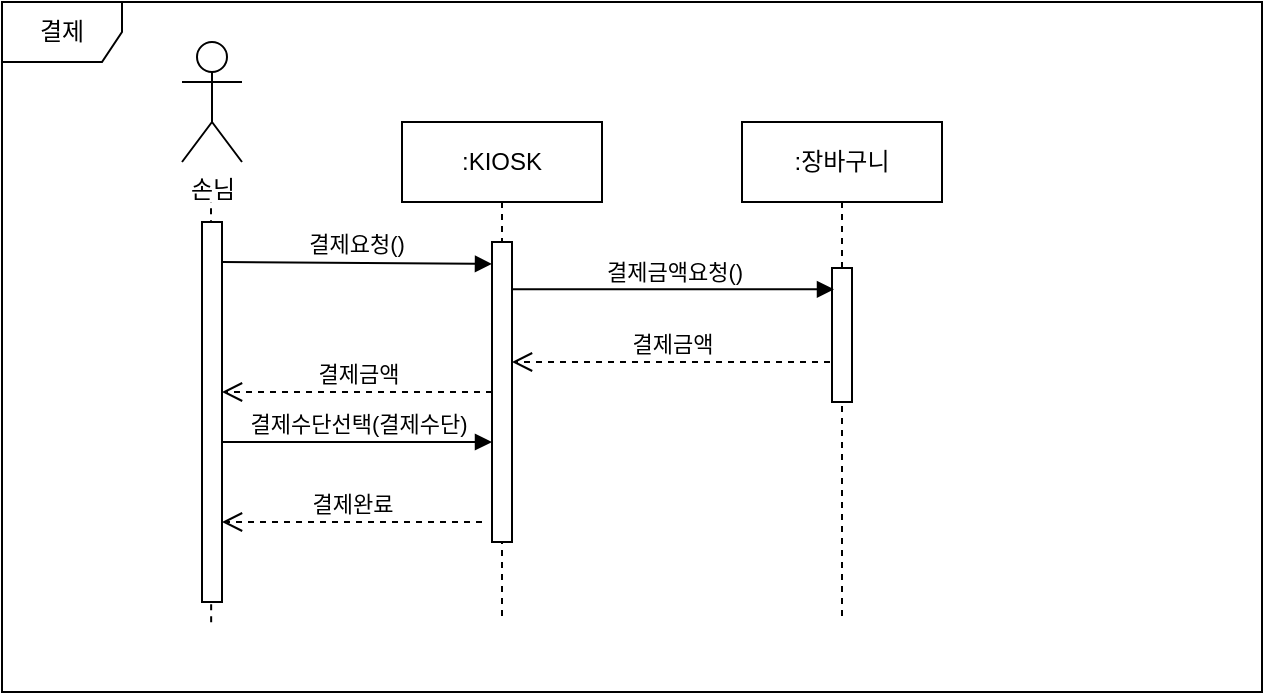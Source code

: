 <mxfile version="13.9.7" type="device"><diagram id="I5rOKLDulZHCpnhm8ujL" name="Page-1"><mxGraphModel dx="932" dy="515" grid="1" gridSize="10" guides="1" tooltips="1" connect="1" arrows="1" fold="1" page="1" pageScale="1" pageWidth="827" pageHeight="1169" math="0" shadow="0"><root><mxCell id="0"/><mxCell id="1" parent="0"/><mxCell id="PuVu6NG7NU4pwUDtO6sR-74" value="결제" style="shape=umlFrame;whiteSpace=wrap;html=1;" vertex="1" parent="1"><mxGeometry x="80" y="190" width="630" height="345" as="geometry"/></mxCell><mxCell id="PuVu6NG7NU4pwUDtO6sR-75" value="손님" style="shape=umlActor;verticalLabelPosition=bottom;verticalAlign=top;html=1;" vertex="1" parent="1"><mxGeometry x="170" y="210" width="30" height="60" as="geometry"/></mxCell><mxCell id="PuVu6NG7NU4pwUDtO6sR-79" value=":KIOSK" style="shape=umlLifeline;perimeter=lifelinePerimeter;whiteSpace=wrap;html=1;container=1;collapsible=0;recursiveResize=0;outlineConnect=0;" vertex="1" parent="1"><mxGeometry x="280" y="250" width="100" height="250" as="geometry"/></mxCell><mxCell id="PuVu6NG7NU4pwUDtO6sR-89" value="" style="html=1;points=[];perimeter=orthogonalPerimeter;" vertex="1" parent="PuVu6NG7NU4pwUDtO6sR-79"><mxGeometry x="45" y="60" width="10" height="150" as="geometry"/></mxCell><mxCell id="PuVu6NG7NU4pwUDtO6sR-84" value="" style="endArrow=none;dashed=1;html=1;exitX=0.166;exitY=0.899;exitDx=0;exitDy=0;exitPerimeter=0;" edge="1" parent="1" source="PuVu6NG7NU4pwUDtO6sR-74"><mxGeometry width="50" height="50" relative="1" as="geometry"><mxPoint x="184.5" y="490" as="sourcePoint"/><mxPoint x="184.5" y="290" as="targetPoint"/></mxGeometry></mxCell><mxCell id="PuVu6NG7NU4pwUDtO6sR-85" value=":장바구니" style="shape=umlLifeline;perimeter=lifelinePerimeter;whiteSpace=wrap;html=1;container=1;collapsible=0;recursiveResize=0;outlineConnect=0;" vertex="1" parent="1"><mxGeometry x="450" y="250" width="100" height="250" as="geometry"/></mxCell><mxCell id="PuVu6NG7NU4pwUDtO6sR-90" value="" style="html=1;points=[];perimeter=orthogonalPerimeter;" vertex="1" parent="PuVu6NG7NU4pwUDtO6sR-85"><mxGeometry x="45" y="73" width="10" height="67" as="geometry"/></mxCell><mxCell id="PuVu6NG7NU4pwUDtO6sR-86" value="결제요청()" style="html=1;verticalAlign=bottom;endArrow=block;entryX=0;entryY=0.073;entryDx=0;entryDy=0;entryPerimeter=0;" edge="1" parent="1" target="PuVu6NG7NU4pwUDtO6sR-89"><mxGeometry width="80" relative="1" as="geometry"><mxPoint x="190" y="320" as="sourcePoint"/><mxPoint x="270" y="320" as="targetPoint"/></mxGeometry></mxCell><mxCell id="PuVu6NG7NU4pwUDtO6sR-88" value="" style="html=1;points=[];perimeter=orthogonalPerimeter;" vertex="1" parent="1"><mxGeometry x="180" y="300" width="10" height="190" as="geometry"/></mxCell><mxCell id="PuVu6NG7NU4pwUDtO6sR-91" value="결제금액요청()" style="html=1;verticalAlign=bottom;endArrow=block;entryX=0.1;entryY=0.159;entryDx=0;entryDy=0;entryPerimeter=0;" edge="1" parent="1" source="PuVu6NG7NU4pwUDtO6sR-89" target="PuVu6NG7NU4pwUDtO6sR-90"><mxGeometry width="80" relative="1" as="geometry"><mxPoint x="340" y="340" as="sourcePoint"/><mxPoint x="420" y="340" as="targetPoint"/></mxGeometry></mxCell><mxCell id="PuVu6NG7NU4pwUDtO6sR-92" value="결제금액" style="html=1;verticalAlign=bottom;endArrow=open;dashed=1;endSize=8;" edge="1" parent="1" target="PuVu6NG7NU4pwUDtO6sR-89"><mxGeometry relative="1" as="geometry"><mxPoint x="494" y="370" as="sourcePoint"/><mxPoint x="414" y="370" as="targetPoint"/></mxGeometry></mxCell><mxCell id="PuVu6NG7NU4pwUDtO6sR-93" value="결제금액" style="html=1;verticalAlign=bottom;endArrow=open;dashed=1;endSize=8;" edge="1" parent="1" source="PuVu6NG7NU4pwUDtO6sR-89" target="PuVu6NG7NU4pwUDtO6sR-88"><mxGeometry relative="1" as="geometry"><mxPoint x="320" y="380" as="sourcePoint"/><mxPoint x="240" y="380" as="targetPoint"/></mxGeometry></mxCell><mxCell id="PuVu6NG7NU4pwUDtO6sR-95" value="결제수단선택(결제수단)" style="html=1;verticalAlign=bottom;endArrow=block;" edge="1" parent="1" target="PuVu6NG7NU4pwUDtO6sR-89"><mxGeometry width="80" relative="1" as="geometry"><mxPoint x="190" y="410" as="sourcePoint"/><mxPoint x="270" y="410" as="targetPoint"/></mxGeometry></mxCell><mxCell id="PuVu6NG7NU4pwUDtO6sR-96" value="결제완료" style="html=1;verticalAlign=bottom;endArrow=open;dashed=1;endSize=8;" edge="1" parent="1" target="PuVu6NG7NU4pwUDtO6sR-88"><mxGeometry relative="1" as="geometry"><mxPoint x="320" y="450" as="sourcePoint"/><mxPoint x="240" y="450" as="targetPoint"/></mxGeometry></mxCell></root></mxGraphModel></diagram></mxfile>